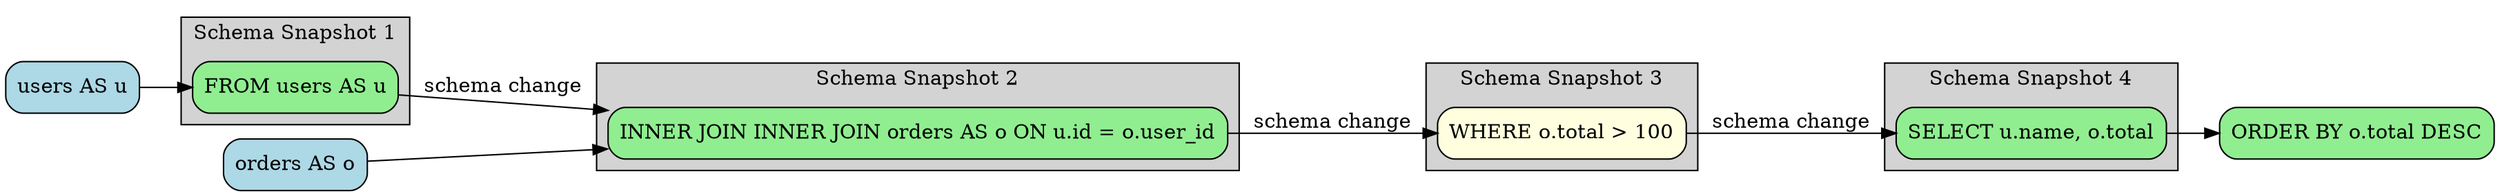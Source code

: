 digraph sqloflow {
  rankdir=LR;
  node [shape=box, style=rounded];

  // Schema view with snapshots
  node_0 [label="users AS u", fillcolor=lightblue, style="filled,rounded"];
  node_2 [label="orders AS o", fillcolor=lightblue, style="filled,rounded"];
  node_6 [label="ORDER BY o.total DESC", fillcolor=lightgreen, style="filled,rounded"];
  subgraph cluster_0 {
    label="Schema Snapshot 1";
    style=filled;
    fillcolor=lightgray;
    // Relations: u
    node_1 [label="FROM users AS u", fillcolor=lightgreen, style="filled,rounded"];
  }
  subgraph cluster_1 {
    label="Schema Snapshot 2";
    style=filled;
    fillcolor=lightgray;
    // Relations: u, o
    node_3 [label="INNER JOIN INNER JOIN orders AS o ON u.id = o.user_id", fillcolor=lightgreen, style="filled,rounded"];
  }
  subgraph cluster_2 {
    label="Schema Snapshot 3";
    style=filled;
    fillcolor=lightgray;
    // Relations: u, o
    node_4 [label="WHERE o.total > 100", fillcolor=lightyellow, style="filled,rounded"];
  }
  subgraph cluster_3 {
    label="Schema Snapshot 4";
    style=filled;
    fillcolor=lightgray;
    // Relations: _result
    node_5 [label="SELECT u.name, o.total", fillcolor=lightgreen, style="filled,rounded"];
  }

  // Schema transformation edges
  node_0 -> node_1 [color=black];
  node_1 -> node_3 [color=black, label="schema change"];
  node_2 -> node_3 [color=black];
  node_3 -> node_4 [color=black, label="schema change"];
  node_4 -> node_5 [color=black, label="schema change"];
  node_5 -> node_6 [color=black];
}